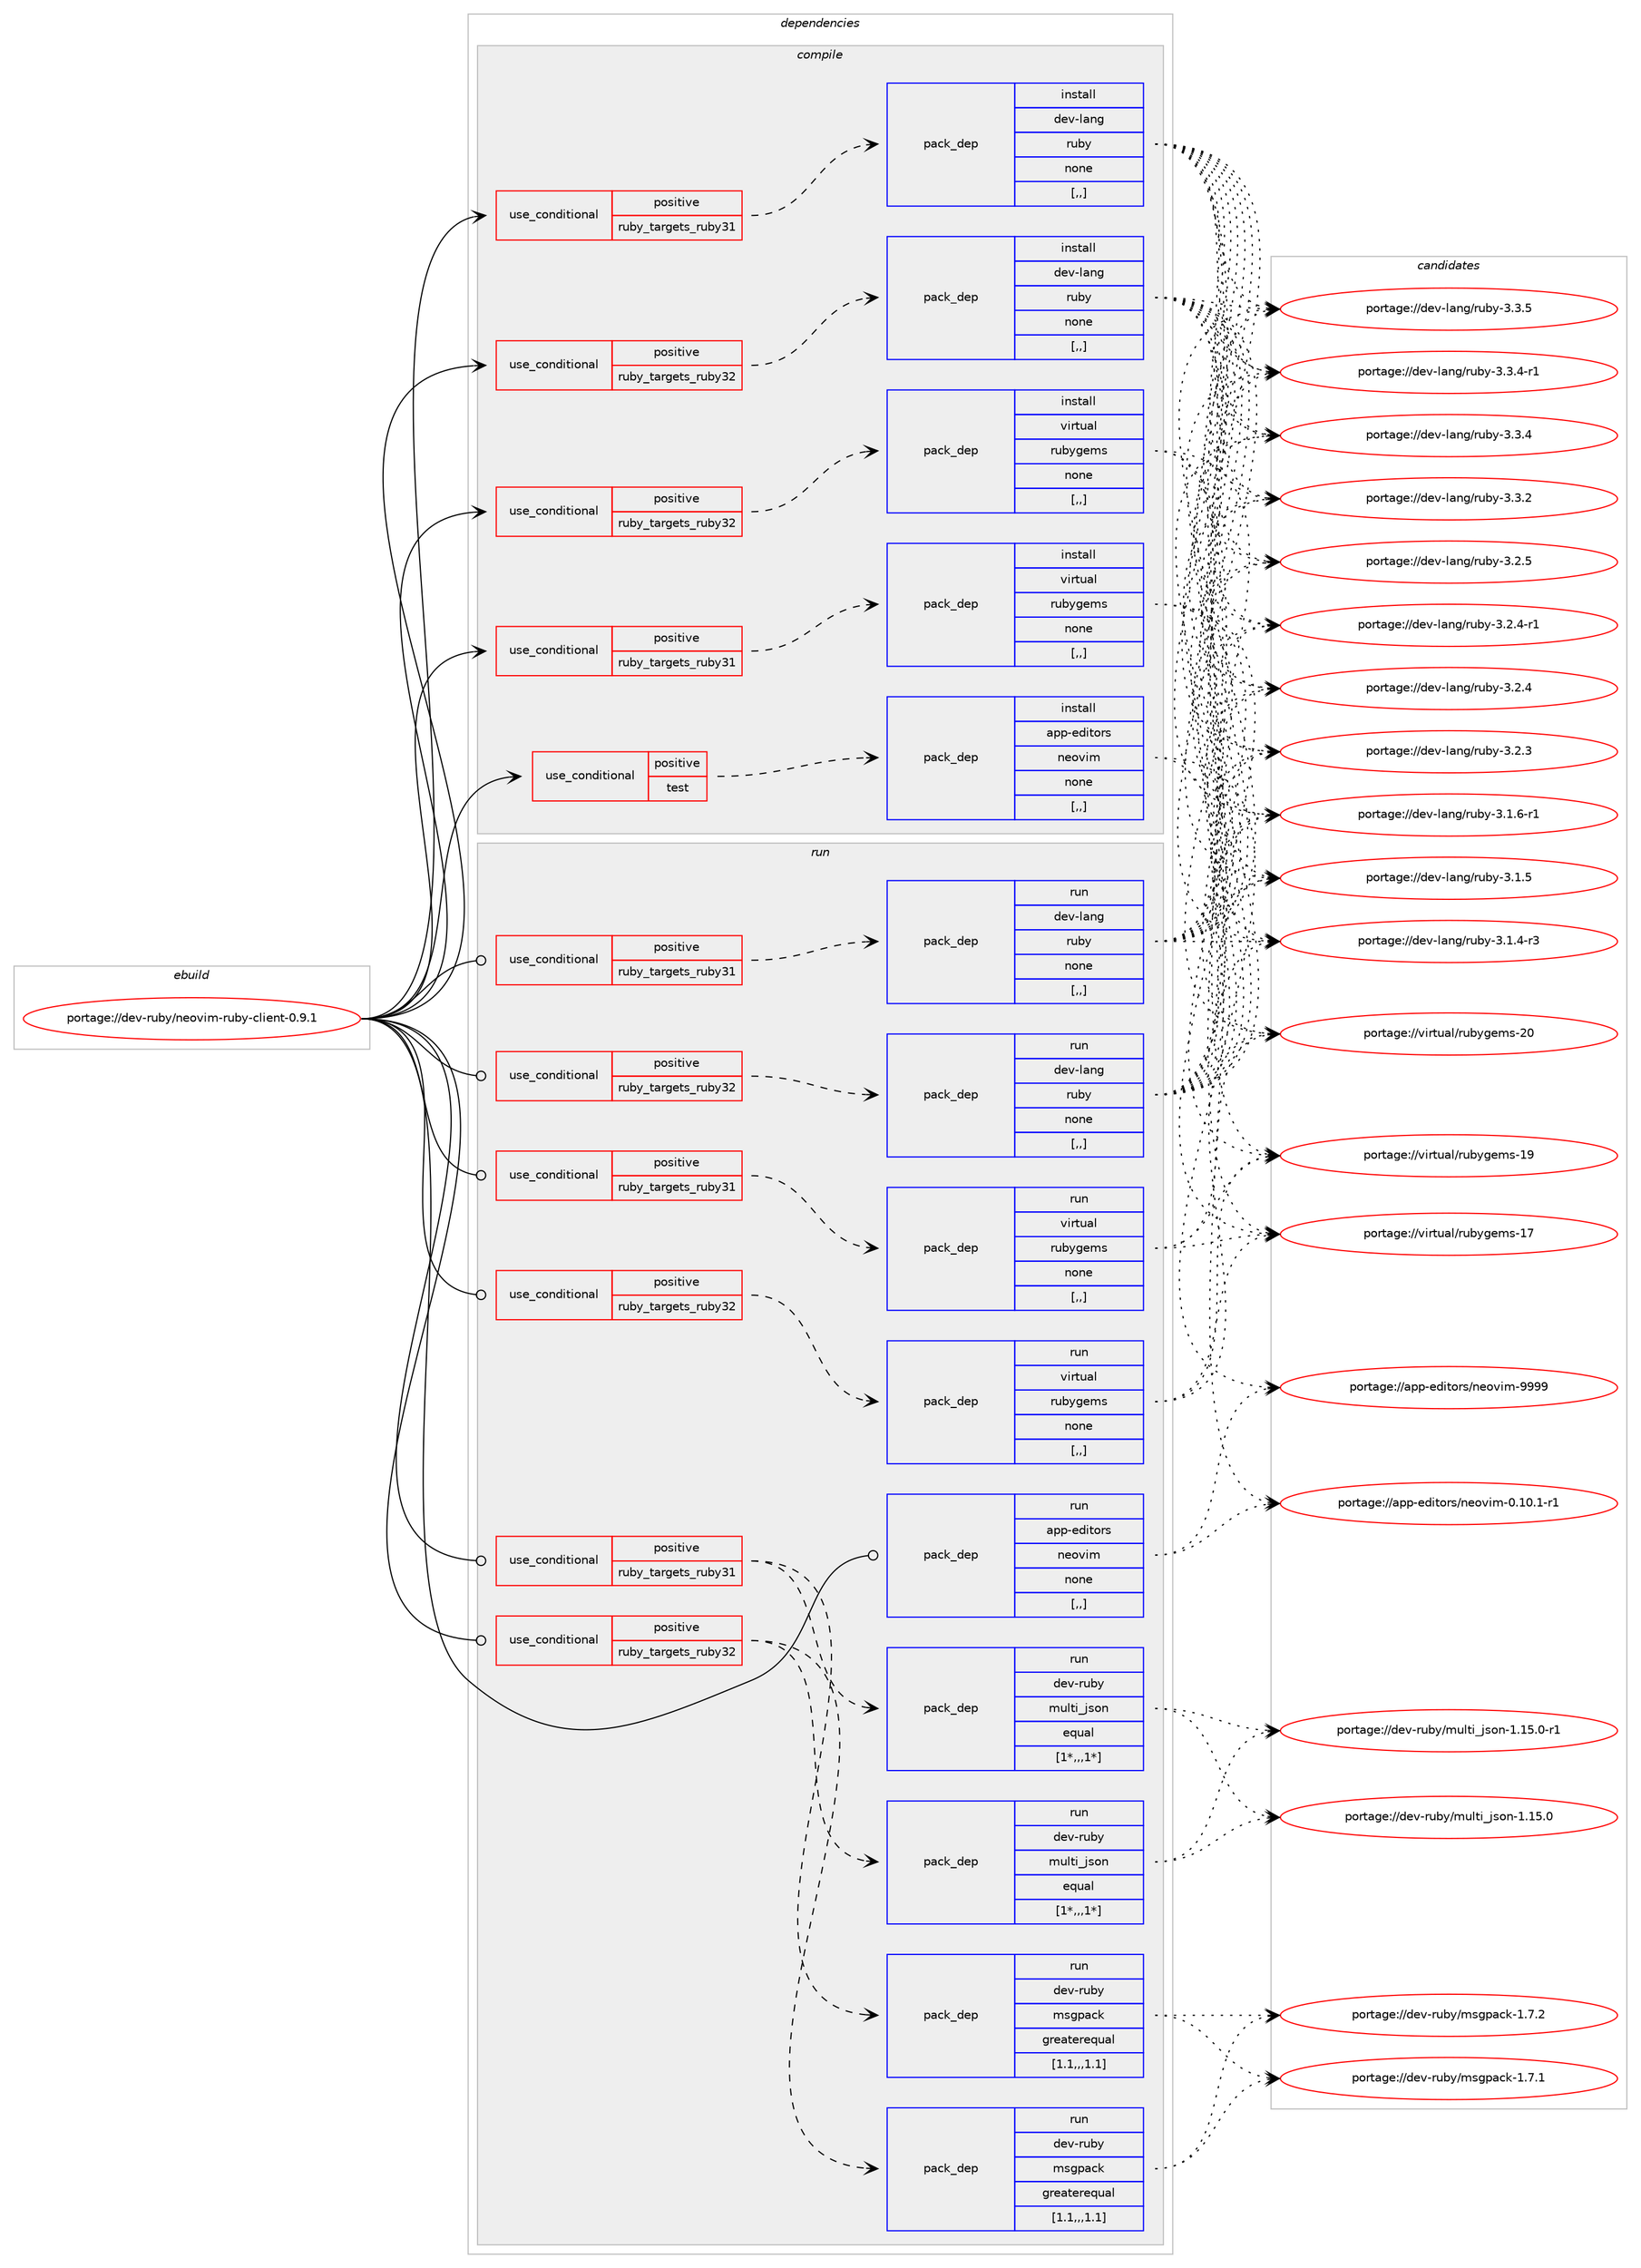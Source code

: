 digraph prolog {

# *************
# Graph options
# *************

newrank=true;
concentrate=true;
compound=true;
graph [rankdir=LR,fontname=Helvetica,fontsize=10,ranksep=1.5];#, ranksep=2.5, nodesep=0.2];
edge  [arrowhead=vee];
node  [fontname=Helvetica,fontsize=10];

# **********
# The ebuild
# **********

subgraph cluster_leftcol {
color=gray;
label=<<i>ebuild</i>>;
id [label="portage://dev-ruby/neovim-ruby-client-0.9.1", color=red, width=4, href="../dev-ruby/neovim-ruby-client-0.9.1.svg"];
}

# ****************
# The dependencies
# ****************

subgraph cluster_midcol {
color=gray;
label=<<i>dependencies</i>>;
subgraph cluster_compile {
fillcolor="#eeeeee";
style=filled;
label=<<i>compile</i>>;
subgraph cond182516 {
dependency687970 [label=<<TABLE BORDER="0" CELLBORDER="1" CELLSPACING="0" CELLPADDING="4"><TR><TD ROWSPAN="3" CELLPADDING="10">use_conditional</TD></TR><TR><TD>positive</TD></TR><TR><TD>ruby_targets_ruby31</TD></TR></TABLE>>, shape=none, color=red];
subgraph pack500517 {
dependency687971 [label=<<TABLE BORDER="0" CELLBORDER="1" CELLSPACING="0" CELLPADDING="4" WIDTH="220"><TR><TD ROWSPAN="6" CELLPADDING="30">pack_dep</TD></TR><TR><TD WIDTH="110">install</TD></TR><TR><TD>dev-lang</TD></TR><TR><TD>ruby</TD></TR><TR><TD>none</TD></TR><TR><TD>[,,]</TD></TR></TABLE>>, shape=none, color=blue];
}
dependency687970:e -> dependency687971:w [weight=20,style="dashed",arrowhead="vee"];
}
id:e -> dependency687970:w [weight=20,style="solid",arrowhead="vee"];
subgraph cond182517 {
dependency687972 [label=<<TABLE BORDER="0" CELLBORDER="1" CELLSPACING="0" CELLPADDING="4"><TR><TD ROWSPAN="3" CELLPADDING="10">use_conditional</TD></TR><TR><TD>positive</TD></TR><TR><TD>ruby_targets_ruby31</TD></TR></TABLE>>, shape=none, color=red];
subgraph pack500518 {
dependency687973 [label=<<TABLE BORDER="0" CELLBORDER="1" CELLSPACING="0" CELLPADDING="4" WIDTH="220"><TR><TD ROWSPAN="6" CELLPADDING="30">pack_dep</TD></TR><TR><TD WIDTH="110">install</TD></TR><TR><TD>virtual</TD></TR><TR><TD>rubygems</TD></TR><TR><TD>none</TD></TR><TR><TD>[,,]</TD></TR></TABLE>>, shape=none, color=blue];
}
dependency687972:e -> dependency687973:w [weight=20,style="dashed",arrowhead="vee"];
}
id:e -> dependency687972:w [weight=20,style="solid",arrowhead="vee"];
subgraph cond182518 {
dependency687974 [label=<<TABLE BORDER="0" CELLBORDER="1" CELLSPACING="0" CELLPADDING="4"><TR><TD ROWSPAN="3" CELLPADDING="10">use_conditional</TD></TR><TR><TD>positive</TD></TR><TR><TD>ruby_targets_ruby32</TD></TR></TABLE>>, shape=none, color=red];
subgraph pack500519 {
dependency687975 [label=<<TABLE BORDER="0" CELLBORDER="1" CELLSPACING="0" CELLPADDING="4" WIDTH="220"><TR><TD ROWSPAN="6" CELLPADDING="30">pack_dep</TD></TR><TR><TD WIDTH="110">install</TD></TR><TR><TD>dev-lang</TD></TR><TR><TD>ruby</TD></TR><TR><TD>none</TD></TR><TR><TD>[,,]</TD></TR></TABLE>>, shape=none, color=blue];
}
dependency687974:e -> dependency687975:w [weight=20,style="dashed",arrowhead="vee"];
}
id:e -> dependency687974:w [weight=20,style="solid",arrowhead="vee"];
subgraph cond182519 {
dependency687976 [label=<<TABLE BORDER="0" CELLBORDER="1" CELLSPACING="0" CELLPADDING="4"><TR><TD ROWSPAN="3" CELLPADDING="10">use_conditional</TD></TR><TR><TD>positive</TD></TR><TR><TD>ruby_targets_ruby32</TD></TR></TABLE>>, shape=none, color=red];
subgraph pack500520 {
dependency687977 [label=<<TABLE BORDER="0" CELLBORDER="1" CELLSPACING="0" CELLPADDING="4" WIDTH="220"><TR><TD ROWSPAN="6" CELLPADDING="30">pack_dep</TD></TR><TR><TD WIDTH="110">install</TD></TR><TR><TD>virtual</TD></TR><TR><TD>rubygems</TD></TR><TR><TD>none</TD></TR><TR><TD>[,,]</TD></TR></TABLE>>, shape=none, color=blue];
}
dependency687976:e -> dependency687977:w [weight=20,style="dashed",arrowhead="vee"];
}
id:e -> dependency687976:w [weight=20,style="solid",arrowhead="vee"];
subgraph cond182520 {
dependency687978 [label=<<TABLE BORDER="0" CELLBORDER="1" CELLSPACING="0" CELLPADDING="4"><TR><TD ROWSPAN="3" CELLPADDING="10">use_conditional</TD></TR><TR><TD>positive</TD></TR><TR><TD>test</TD></TR></TABLE>>, shape=none, color=red];
subgraph pack500521 {
dependency687979 [label=<<TABLE BORDER="0" CELLBORDER="1" CELLSPACING="0" CELLPADDING="4" WIDTH="220"><TR><TD ROWSPAN="6" CELLPADDING="30">pack_dep</TD></TR><TR><TD WIDTH="110">install</TD></TR><TR><TD>app-editors</TD></TR><TR><TD>neovim</TD></TR><TR><TD>none</TD></TR><TR><TD>[,,]</TD></TR></TABLE>>, shape=none, color=blue];
}
dependency687978:e -> dependency687979:w [weight=20,style="dashed",arrowhead="vee"];
}
id:e -> dependency687978:w [weight=20,style="solid",arrowhead="vee"];
}
subgraph cluster_compileandrun {
fillcolor="#eeeeee";
style=filled;
label=<<i>compile and run</i>>;
}
subgraph cluster_run {
fillcolor="#eeeeee";
style=filled;
label=<<i>run</i>>;
subgraph cond182521 {
dependency687980 [label=<<TABLE BORDER="0" CELLBORDER="1" CELLSPACING="0" CELLPADDING="4"><TR><TD ROWSPAN="3" CELLPADDING="10">use_conditional</TD></TR><TR><TD>positive</TD></TR><TR><TD>ruby_targets_ruby31</TD></TR></TABLE>>, shape=none, color=red];
subgraph pack500522 {
dependency687981 [label=<<TABLE BORDER="0" CELLBORDER="1" CELLSPACING="0" CELLPADDING="4" WIDTH="220"><TR><TD ROWSPAN="6" CELLPADDING="30">pack_dep</TD></TR><TR><TD WIDTH="110">run</TD></TR><TR><TD>dev-lang</TD></TR><TR><TD>ruby</TD></TR><TR><TD>none</TD></TR><TR><TD>[,,]</TD></TR></TABLE>>, shape=none, color=blue];
}
dependency687980:e -> dependency687981:w [weight=20,style="dashed",arrowhead="vee"];
}
id:e -> dependency687980:w [weight=20,style="solid",arrowhead="odot"];
subgraph cond182522 {
dependency687982 [label=<<TABLE BORDER="0" CELLBORDER="1" CELLSPACING="0" CELLPADDING="4"><TR><TD ROWSPAN="3" CELLPADDING="10">use_conditional</TD></TR><TR><TD>positive</TD></TR><TR><TD>ruby_targets_ruby31</TD></TR></TABLE>>, shape=none, color=red];
subgraph pack500523 {
dependency687983 [label=<<TABLE BORDER="0" CELLBORDER="1" CELLSPACING="0" CELLPADDING="4" WIDTH="220"><TR><TD ROWSPAN="6" CELLPADDING="30">pack_dep</TD></TR><TR><TD WIDTH="110">run</TD></TR><TR><TD>dev-ruby</TD></TR><TR><TD>msgpack</TD></TR><TR><TD>greaterequal</TD></TR><TR><TD>[1.1,,,1.1]</TD></TR></TABLE>>, shape=none, color=blue];
}
dependency687982:e -> dependency687983:w [weight=20,style="dashed",arrowhead="vee"];
subgraph pack500524 {
dependency687984 [label=<<TABLE BORDER="0" CELLBORDER="1" CELLSPACING="0" CELLPADDING="4" WIDTH="220"><TR><TD ROWSPAN="6" CELLPADDING="30">pack_dep</TD></TR><TR><TD WIDTH="110">run</TD></TR><TR><TD>dev-ruby</TD></TR><TR><TD>multi_json</TD></TR><TR><TD>equal</TD></TR><TR><TD>[1*,,,1*]</TD></TR></TABLE>>, shape=none, color=blue];
}
dependency687982:e -> dependency687984:w [weight=20,style="dashed",arrowhead="vee"];
}
id:e -> dependency687982:w [weight=20,style="solid",arrowhead="odot"];
subgraph cond182523 {
dependency687985 [label=<<TABLE BORDER="0" CELLBORDER="1" CELLSPACING="0" CELLPADDING="4"><TR><TD ROWSPAN="3" CELLPADDING="10">use_conditional</TD></TR><TR><TD>positive</TD></TR><TR><TD>ruby_targets_ruby31</TD></TR></TABLE>>, shape=none, color=red];
subgraph pack500525 {
dependency687986 [label=<<TABLE BORDER="0" CELLBORDER="1" CELLSPACING="0" CELLPADDING="4" WIDTH="220"><TR><TD ROWSPAN="6" CELLPADDING="30">pack_dep</TD></TR><TR><TD WIDTH="110">run</TD></TR><TR><TD>virtual</TD></TR><TR><TD>rubygems</TD></TR><TR><TD>none</TD></TR><TR><TD>[,,]</TD></TR></TABLE>>, shape=none, color=blue];
}
dependency687985:e -> dependency687986:w [weight=20,style="dashed",arrowhead="vee"];
}
id:e -> dependency687985:w [weight=20,style="solid",arrowhead="odot"];
subgraph cond182524 {
dependency687987 [label=<<TABLE BORDER="0" CELLBORDER="1" CELLSPACING="0" CELLPADDING="4"><TR><TD ROWSPAN="3" CELLPADDING="10">use_conditional</TD></TR><TR><TD>positive</TD></TR><TR><TD>ruby_targets_ruby32</TD></TR></TABLE>>, shape=none, color=red];
subgraph pack500526 {
dependency687988 [label=<<TABLE BORDER="0" CELLBORDER="1" CELLSPACING="0" CELLPADDING="4" WIDTH="220"><TR><TD ROWSPAN="6" CELLPADDING="30">pack_dep</TD></TR><TR><TD WIDTH="110">run</TD></TR><TR><TD>dev-lang</TD></TR><TR><TD>ruby</TD></TR><TR><TD>none</TD></TR><TR><TD>[,,]</TD></TR></TABLE>>, shape=none, color=blue];
}
dependency687987:e -> dependency687988:w [weight=20,style="dashed",arrowhead="vee"];
}
id:e -> dependency687987:w [weight=20,style="solid",arrowhead="odot"];
subgraph cond182525 {
dependency687989 [label=<<TABLE BORDER="0" CELLBORDER="1" CELLSPACING="0" CELLPADDING="4"><TR><TD ROWSPAN="3" CELLPADDING="10">use_conditional</TD></TR><TR><TD>positive</TD></TR><TR><TD>ruby_targets_ruby32</TD></TR></TABLE>>, shape=none, color=red];
subgraph pack500527 {
dependency687990 [label=<<TABLE BORDER="0" CELLBORDER="1" CELLSPACING="0" CELLPADDING="4" WIDTH="220"><TR><TD ROWSPAN="6" CELLPADDING="30">pack_dep</TD></TR><TR><TD WIDTH="110">run</TD></TR><TR><TD>dev-ruby</TD></TR><TR><TD>msgpack</TD></TR><TR><TD>greaterequal</TD></TR><TR><TD>[1.1,,,1.1]</TD></TR></TABLE>>, shape=none, color=blue];
}
dependency687989:e -> dependency687990:w [weight=20,style="dashed",arrowhead="vee"];
subgraph pack500528 {
dependency687991 [label=<<TABLE BORDER="0" CELLBORDER="1" CELLSPACING="0" CELLPADDING="4" WIDTH="220"><TR><TD ROWSPAN="6" CELLPADDING="30">pack_dep</TD></TR><TR><TD WIDTH="110">run</TD></TR><TR><TD>dev-ruby</TD></TR><TR><TD>multi_json</TD></TR><TR><TD>equal</TD></TR><TR><TD>[1*,,,1*]</TD></TR></TABLE>>, shape=none, color=blue];
}
dependency687989:e -> dependency687991:w [weight=20,style="dashed",arrowhead="vee"];
}
id:e -> dependency687989:w [weight=20,style="solid",arrowhead="odot"];
subgraph cond182526 {
dependency687992 [label=<<TABLE BORDER="0" CELLBORDER="1" CELLSPACING="0" CELLPADDING="4"><TR><TD ROWSPAN="3" CELLPADDING="10">use_conditional</TD></TR><TR><TD>positive</TD></TR><TR><TD>ruby_targets_ruby32</TD></TR></TABLE>>, shape=none, color=red];
subgraph pack500529 {
dependency687993 [label=<<TABLE BORDER="0" CELLBORDER="1" CELLSPACING="0" CELLPADDING="4" WIDTH="220"><TR><TD ROWSPAN="6" CELLPADDING="30">pack_dep</TD></TR><TR><TD WIDTH="110">run</TD></TR><TR><TD>virtual</TD></TR><TR><TD>rubygems</TD></TR><TR><TD>none</TD></TR><TR><TD>[,,]</TD></TR></TABLE>>, shape=none, color=blue];
}
dependency687992:e -> dependency687993:w [weight=20,style="dashed",arrowhead="vee"];
}
id:e -> dependency687992:w [weight=20,style="solid",arrowhead="odot"];
subgraph pack500530 {
dependency687994 [label=<<TABLE BORDER="0" CELLBORDER="1" CELLSPACING="0" CELLPADDING="4" WIDTH="220"><TR><TD ROWSPAN="6" CELLPADDING="30">pack_dep</TD></TR><TR><TD WIDTH="110">run</TD></TR><TR><TD>app-editors</TD></TR><TR><TD>neovim</TD></TR><TR><TD>none</TD></TR><TR><TD>[,,]</TD></TR></TABLE>>, shape=none, color=blue];
}
id:e -> dependency687994:w [weight=20,style="solid",arrowhead="odot"];
}
}

# **************
# The candidates
# **************

subgraph cluster_choices {
rank=same;
color=gray;
label=<<i>candidates</i>>;

subgraph choice500517 {
color=black;
nodesep=1;
choice10010111845108971101034711411798121455146514653 [label="portage://dev-lang/ruby-3.3.5", color=red, width=4,href="../dev-lang/ruby-3.3.5.svg"];
choice100101118451089711010347114117981214551465146524511449 [label="portage://dev-lang/ruby-3.3.4-r1", color=red, width=4,href="../dev-lang/ruby-3.3.4-r1.svg"];
choice10010111845108971101034711411798121455146514652 [label="portage://dev-lang/ruby-3.3.4", color=red, width=4,href="../dev-lang/ruby-3.3.4.svg"];
choice10010111845108971101034711411798121455146514650 [label="portage://dev-lang/ruby-3.3.2", color=red, width=4,href="../dev-lang/ruby-3.3.2.svg"];
choice10010111845108971101034711411798121455146504653 [label="portage://dev-lang/ruby-3.2.5", color=red, width=4,href="../dev-lang/ruby-3.2.5.svg"];
choice100101118451089711010347114117981214551465046524511449 [label="portage://dev-lang/ruby-3.2.4-r1", color=red, width=4,href="../dev-lang/ruby-3.2.4-r1.svg"];
choice10010111845108971101034711411798121455146504652 [label="portage://dev-lang/ruby-3.2.4", color=red, width=4,href="../dev-lang/ruby-3.2.4.svg"];
choice10010111845108971101034711411798121455146504651 [label="portage://dev-lang/ruby-3.2.3", color=red, width=4,href="../dev-lang/ruby-3.2.3.svg"];
choice100101118451089711010347114117981214551464946544511449 [label="portage://dev-lang/ruby-3.1.6-r1", color=red, width=4,href="../dev-lang/ruby-3.1.6-r1.svg"];
choice10010111845108971101034711411798121455146494653 [label="portage://dev-lang/ruby-3.1.5", color=red, width=4,href="../dev-lang/ruby-3.1.5.svg"];
choice100101118451089711010347114117981214551464946524511451 [label="portage://dev-lang/ruby-3.1.4-r3", color=red, width=4,href="../dev-lang/ruby-3.1.4-r3.svg"];
dependency687971:e -> choice10010111845108971101034711411798121455146514653:w [style=dotted,weight="100"];
dependency687971:e -> choice100101118451089711010347114117981214551465146524511449:w [style=dotted,weight="100"];
dependency687971:e -> choice10010111845108971101034711411798121455146514652:w [style=dotted,weight="100"];
dependency687971:e -> choice10010111845108971101034711411798121455146514650:w [style=dotted,weight="100"];
dependency687971:e -> choice10010111845108971101034711411798121455146504653:w [style=dotted,weight="100"];
dependency687971:e -> choice100101118451089711010347114117981214551465046524511449:w [style=dotted,weight="100"];
dependency687971:e -> choice10010111845108971101034711411798121455146504652:w [style=dotted,weight="100"];
dependency687971:e -> choice10010111845108971101034711411798121455146504651:w [style=dotted,weight="100"];
dependency687971:e -> choice100101118451089711010347114117981214551464946544511449:w [style=dotted,weight="100"];
dependency687971:e -> choice10010111845108971101034711411798121455146494653:w [style=dotted,weight="100"];
dependency687971:e -> choice100101118451089711010347114117981214551464946524511451:w [style=dotted,weight="100"];
}
subgraph choice500518 {
color=black;
nodesep=1;
choice118105114116117971084711411798121103101109115455048 [label="portage://virtual/rubygems-20", color=red, width=4,href="../virtual/rubygems-20.svg"];
choice118105114116117971084711411798121103101109115454957 [label="portage://virtual/rubygems-19", color=red, width=4,href="../virtual/rubygems-19.svg"];
choice118105114116117971084711411798121103101109115454955 [label="portage://virtual/rubygems-17", color=red, width=4,href="../virtual/rubygems-17.svg"];
dependency687973:e -> choice118105114116117971084711411798121103101109115455048:w [style=dotted,weight="100"];
dependency687973:e -> choice118105114116117971084711411798121103101109115454957:w [style=dotted,weight="100"];
dependency687973:e -> choice118105114116117971084711411798121103101109115454955:w [style=dotted,weight="100"];
}
subgraph choice500519 {
color=black;
nodesep=1;
choice10010111845108971101034711411798121455146514653 [label="portage://dev-lang/ruby-3.3.5", color=red, width=4,href="../dev-lang/ruby-3.3.5.svg"];
choice100101118451089711010347114117981214551465146524511449 [label="portage://dev-lang/ruby-3.3.4-r1", color=red, width=4,href="../dev-lang/ruby-3.3.4-r1.svg"];
choice10010111845108971101034711411798121455146514652 [label="portage://dev-lang/ruby-3.3.4", color=red, width=4,href="../dev-lang/ruby-3.3.4.svg"];
choice10010111845108971101034711411798121455146514650 [label="portage://dev-lang/ruby-3.3.2", color=red, width=4,href="../dev-lang/ruby-3.3.2.svg"];
choice10010111845108971101034711411798121455146504653 [label="portage://dev-lang/ruby-3.2.5", color=red, width=4,href="../dev-lang/ruby-3.2.5.svg"];
choice100101118451089711010347114117981214551465046524511449 [label="portage://dev-lang/ruby-3.2.4-r1", color=red, width=4,href="../dev-lang/ruby-3.2.4-r1.svg"];
choice10010111845108971101034711411798121455146504652 [label="portage://dev-lang/ruby-3.2.4", color=red, width=4,href="../dev-lang/ruby-3.2.4.svg"];
choice10010111845108971101034711411798121455146504651 [label="portage://dev-lang/ruby-3.2.3", color=red, width=4,href="../dev-lang/ruby-3.2.3.svg"];
choice100101118451089711010347114117981214551464946544511449 [label="portage://dev-lang/ruby-3.1.6-r1", color=red, width=4,href="../dev-lang/ruby-3.1.6-r1.svg"];
choice10010111845108971101034711411798121455146494653 [label="portage://dev-lang/ruby-3.1.5", color=red, width=4,href="../dev-lang/ruby-3.1.5.svg"];
choice100101118451089711010347114117981214551464946524511451 [label="portage://dev-lang/ruby-3.1.4-r3", color=red, width=4,href="../dev-lang/ruby-3.1.4-r3.svg"];
dependency687975:e -> choice10010111845108971101034711411798121455146514653:w [style=dotted,weight="100"];
dependency687975:e -> choice100101118451089711010347114117981214551465146524511449:w [style=dotted,weight="100"];
dependency687975:e -> choice10010111845108971101034711411798121455146514652:w [style=dotted,weight="100"];
dependency687975:e -> choice10010111845108971101034711411798121455146514650:w [style=dotted,weight="100"];
dependency687975:e -> choice10010111845108971101034711411798121455146504653:w [style=dotted,weight="100"];
dependency687975:e -> choice100101118451089711010347114117981214551465046524511449:w [style=dotted,weight="100"];
dependency687975:e -> choice10010111845108971101034711411798121455146504652:w [style=dotted,weight="100"];
dependency687975:e -> choice10010111845108971101034711411798121455146504651:w [style=dotted,weight="100"];
dependency687975:e -> choice100101118451089711010347114117981214551464946544511449:w [style=dotted,weight="100"];
dependency687975:e -> choice10010111845108971101034711411798121455146494653:w [style=dotted,weight="100"];
dependency687975:e -> choice100101118451089711010347114117981214551464946524511451:w [style=dotted,weight="100"];
}
subgraph choice500520 {
color=black;
nodesep=1;
choice118105114116117971084711411798121103101109115455048 [label="portage://virtual/rubygems-20", color=red, width=4,href="../virtual/rubygems-20.svg"];
choice118105114116117971084711411798121103101109115454957 [label="portage://virtual/rubygems-19", color=red, width=4,href="../virtual/rubygems-19.svg"];
choice118105114116117971084711411798121103101109115454955 [label="portage://virtual/rubygems-17", color=red, width=4,href="../virtual/rubygems-17.svg"];
dependency687977:e -> choice118105114116117971084711411798121103101109115455048:w [style=dotted,weight="100"];
dependency687977:e -> choice118105114116117971084711411798121103101109115454957:w [style=dotted,weight="100"];
dependency687977:e -> choice118105114116117971084711411798121103101109115454955:w [style=dotted,weight="100"];
}
subgraph choice500521 {
color=black;
nodesep=1;
choice9711211245101100105116111114115471101011111181051094557575757 [label="portage://app-editors/neovim-9999", color=red, width=4,href="../app-editors/neovim-9999.svg"];
choice971121124510110010511611111411547110101111118105109454846494846494511449 [label="portage://app-editors/neovim-0.10.1-r1", color=red, width=4,href="../app-editors/neovim-0.10.1-r1.svg"];
dependency687979:e -> choice9711211245101100105116111114115471101011111181051094557575757:w [style=dotted,weight="100"];
dependency687979:e -> choice971121124510110010511611111411547110101111118105109454846494846494511449:w [style=dotted,weight="100"];
}
subgraph choice500522 {
color=black;
nodesep=1;
choice10010111845108971101034711411798121455146514653 [label="portage://dev-lang/ruby-3.3.5", color=red, width=4,href="../dev-lang/ruby-3.3.5.svg"];
choice100101118451089711010347114117981214551465146524511449 [label="portage://dev-lang/ruby-3.3.4-r1", color=red, width=4,href="../dev-lang/ruby-3.3.4-r1.svg"];
choice10010111845108971101034711411798121455146514652 [label="portage://dev-lang/ruby-3.3.4", color=red, width=4,href="../dev-lang/ruby-3.3.4.svg"];
choice10010111845108971101034711411798121455146514650 [label="portage://dev-lang/ruby-3.3.2", color=red, width=4,href="../dev-lang/ruby-3.3.2.svg"];
choice10010111845108971101034711411798121455146504653 [label="portage://dev-lang/ruby-3.2.5", color=red, width=4,href="../dev-lang/ruby-3.2.5.svg"];
choice100101118451089711010347114117981214551465046524511449 [label="portage://dev-lang/ruby-3.2.4-r1", color=red, width=4,href="../dev-lang/ruby-3.2.4-r1.svg"];
choice10010111845108971101034711411798121455146504652 [label="portage://dev-lang/ruby-3.2.4", color=red, width=4,href="../dev-lang/ruby-3.2.4.svg"];
choice10010111845108971101034711411798121455146504651 [label="portage://dev-lang/ruby-3.2.3", color=red, width=4,href="../dev-lang/ruby-3.2.3.svg"];
choice100101118451089711010347114117981214551464946544511449 [label="portage://dev-lang/ruby-3.1.6-r1", color=red, width=4,href="../dev-lang/ruby-3.1.6-r1.svg"];
choice10010111845108971101034711411798121455146494653 [label="portage://dev-lang/ruby-3.1.5", color=red, width=4,href="../dev-lang/ruby-3.1.5.svg"];
choice100101118451089711010347114117981214551464946524511451 [label="portage://dev-lang/ruby-3.1.4-r3", color=red, width=4,href="../dev-lang/ruby-3.1.4-r3.svg"];
dependency687981:e -> choice10010111845108971101034711411798121455146514653:w [style=dotted,weight="100"];
dependency687981:e -> choice100101118451089711010347114117981214551465146524511449:w [style=dotted,weight="100"];
dependency687981:e -> choice10010111845108971101034711411798121455146514652:w [style=dotted,weight="100"];
dependency687981:e -> choice10010111845108971101034711411798121455146514650:w [style=dotted,weight="100"];
dependency687981:e -> choice10010111845108971101034711411798121455146504653:w [style=dotted,weight="100"];
dependency687981:e -> choice100101118451089711010347114117981214551465046524511449:w [style=dotted,weight="100"];
dependency687981:e -> choice10010111845108971101034711411798121455146504652:w [style=dotted,weight="100"];
dependency687981:e -> choice10010111845108971101034711411798121455146504651:w [style=dotted,weight="100"];
dependency687981:e -> choice100101118451089711010347114117981214551464946544511449:w [style=dotted,weight="100"];
dependency687981:e -> choice10010111845108971101034711411798121455146494653:w [style=dotted,weight="100"];
dependency687981:e -> choice100101118451089711010347114117981214551464946524511451:w [style=dotted,weight="100"];
}
subgraph choice500523 {
color=black;
nodesep=1;
choice1001011184511411798121471091151031129799107454946554650 [label="portage://dev-ruby/msgpack-1.7.2", color=red, width=4,href="../dev-ruby/msgpack-1.7.2.svg"];
choice1001011184511411798121471091151031129799107454946554649 [label="portage://dev-ruby/msgpack-1.7.1", color=red, width=4,href="../dev-ruby/msgpack-1.7.1.svg"];
dependency687983:e -> choice1001011184511411798121471091151031129799107454946554650:w [style=dotted,weight="100"];
dependency687983:e -> choice1001011184511411798121471091151031129799107454946554649:w [style=dotted,weight="100"];
}
subgraph choice500524 {
color=black;
nodesep=1;
choice10010111845114117981214710911710811610595106115111110454946495346484511449 [label="portage://dev-ruby/multi_json-1.15.0-r1", color=red, width=4,href="../dev-ruby/multi_json-1.15.0-r1.svg"];
choice1001011184511411798121471091171081161059510611511111045494649534648 [label="portage://dev-ruby/multi_json-1.15.0", color=red, width=4,href="../dev-ruby/multi_json-1.15.0.svg"];
dependency687984:e -> choice10010111845114117981214710911710811610595106115111110454946495346484511449:w [style=dotted,weight="100"];
dependency687984:e -> choice1001011184511411798121471091171081161059510611511111045494649534648:w [style=dotted,weight="100"];
}
subgraph choice500525 {
color=black;
nodesep=1;
choice118105114116117971084711411798121103101109115455048 [label="portage://virtual/rubygems-20", color=red, width=4,href="../virtual/rubygems-20.svg"];
choice118105114116117971084711411798121103101109115454957 [label="portage://virtual/rubygems-19", color=red, width=4,href="../virtual/rubygems-19.svg"];
choice118105114116117971084711411798121103101109115454955 [label="portage://virtual/rubygems-17", color=red, width=4,href="../virtual/rubygems-17.svg"];
dependency687986:e -> choice118105114116117971084711411798121103101109115455048:w [style=dotted,weight="100"];
dependency687986:e -> choice118105114116117971084711411798121103101109115454957:w [style=dotted,weight="100"];
dependency687986:e -> choice118105114116117971084711411798121103101109115454955:w [style=dotted,weight="100"];
}
subgraph choice500526 {
color=black;
nodesep=1;
choice10010111845108971101034711411798121455146514653 [label="portage://dev-lang/ruby-3.3.5", color=red, width=4,href="../dev-lang/ruby-3.3.5.svg"];
choice100101118451089711010347114117981214551465146524511449 [label="portage://dev-lang/ruby-3.3.4-r1", color=red, width=4,href="../dev-lang/ruby-3.3.4-r1.svg"];
choice10010111845108971101034711411798121455146514652 [label="portage://dev-lang/ruby-3.3.4", color=red, width=4,href="../dev-lang/ruby-3.3.4.svg"];
choice10010111845108971101034711411798121455146514650 [label="portage://dev-lang/ruby-3.3.2", color=red, width=4,href="../dev-lang/ruby-3.3.2.svg"];
choice10010111845108971101034711411798121455146504653 [label="portage://dev-lang/ruby-3.2.5", color=red, width=4,href="../dev-lang/ruby-3.2.5.svg"];
choice100101118451089711010347114117981214551465046524511449 [label="portage://dev-lang/ruby-3.2.4-r1", color=red, width=4,href="../dev-lang/ruby-3.2.4-r1.svg"];
choice10010111845108971101034711411798121455146504652 [label="portage://dev-lang/ruby-3.2.4", color=red, width=4,href="../dev-lang/ruby-3.2.4.svg"];
choice10010111845108971101034711411798121455146504651 [label="portage://dev-lang/ruby-3.2.3", color=red, width=4,href="../dev-lang/ruby-3.2.3.svg"];
choice100101118451089711010347114117981214551464946544511449 [label="portage://dev-lang/ruby-3.1.6-r1", color=red, width=4,href="../dev-lang/ruby-3.1.6-r1.svg"];
choice10010111845108971101034711411798121455146494653 [label="portage://dev-lang/ruby-3.1.5", color=red, width=4,href="../dev-lang/ruby-3.1.5.svg"];
choice100101118451089711010347114117981214551464946524511451 [label="portage://dev-lang/ruby-3.1.4-r3", color=red, width=4,href="../dev-lang/ruby-3.1.4-r3.svg"];
dependency687988:e -> choice10010111845108971101034711411798121455146514653:w [style=dotted,weight="100"];
dependency687988:e -> choice100101118451089711010347114117981214551465146524511449:w [style=dotted,weight="100"];
dependency687988:e -> choice10010111845108971101034711411798121455146514652:w [style=dotted,weight="100"];
dependency687988:e -> choice10010111845108971101034711411798121455146514650:w [style=dotted,weight="100"];
dependency687988:e -> choice10010111845108971101034711411798121455146504653:w [style=dotted,weight="100"];
dependency687988:e -> choice100101118451089711010347114117981214551465046524511449:w [style=dotted,weight="100"];
dependency687988:e -> choice10010111845108971101034711411798121455146504652:w [style=dotted,weight="100"];
dependency687988:e -> choice10010111845108971101034711411798121455146504651:w [style=dotted,weight="100"];
dependency687988:e -> choice100101118451089711010347114117981214551464946544511449:w [style=dotted,weight="100"];
dependency687988:e -> choice10010111845108971101034711411798121455146494653:w [style=dotted,weight="100"];
dependency687988:e -> choice100101118451089711010347114117981214551464946524511451:w [style=dotted,weight="100"];
}
subgraph choice500527 {
color=black;
nodesep=1;
choice1001011184511411798121471091151031129799107454946554650 [label="portage://dev-ruby/msgpack-1.7.2", color=red, width=4,href="../dev-ruby/msgpack-1.7.2.svg"];
choice1001011184511411798121471091151031129799107454946554649 [label="portage://dev-ruby/msgpack-1.7.1", color=red, width=4,href="../dev-ruby/msgpack-1.7.1.svg"];
dependency687990:e -> choice1001011184511411798121471091151031129799107454946554650:w [style=dotted,weight="100"];
dependency687990:e -> choice1001011184511411798121471091151031129799107454946554649:w [style=dotted,weight="100"];
}
subgraph choice500528 {
color=black;
nodesep=1;
choice10010111845114117981214710911710811610595106115111110454946495346484511449 [label="portage://dev-ruby/multi_json-1.15.0-r1", color=red, width=4,href="../dev-ruby/multi_json-1.15.0-r1.svg"];
choice1001011184511411798121471091171081161059510611511111045494649534648 [label="portage://dev-ruby/multi_json-1.15.0", color=red, width=4,href="../dev-ruby/multi_json-1.15.0.svg"];
dependency687991:e -> choice10010111845114117981214710911710811610595106115111110454946495346484511449:w [style=dotted,weight="100"];
dependency687991:e -> choice1001011184511411798121471091171081161059510611511111045494649534648:w [style=dotted,weight="100"];
}
subgraph choice500529 {
color=black;
nodesep=1;
choice118105114116117971084711411798121103101109115455048 [label="portage://virtual/rubygems-20", color=red, width=4,href="../virtual/rubygems-20.svg"];
choice118105114116117971084711411798121103101109115454957 [label="portage://virtual/rubygems-19", color=red, width=4,href="../virtual/rubygems-19.svg"];
choice118105114116117971084711411798121103101109115454955 [label="portage://virtual/rubygems-17", color=red, width=4,href="../virtual/rubygems-17.svg"];
dependency687993:e -> choice118105114116117971084711411798121103101109115455048:w [style=dotted,weight="100"];
dependency687993:e -> choice118105114116117971084711411798121103101109115454957:w [style=dotted,weight="100"];
dependency687993:e -> choice118105114116117971084711411798121103101109115454955:w [style=dotted,weight="100"];
}
subgraph choice500530 {
color=black;
nodesep=1;
choice9711211245101100105116111114115471101011111181051094557575757 [label="portage://app-editors/neovim-9999", color=red, width=4,href="../app-editors/neovim-9999.svg"];
choice971121124510110010511611111411547110101111118105109454846494846494511449 [label="portage://app-editors/neovim-0.10.1-r1", color=red, width=4,href="../app-editors/neovim-0.10.1-r1.svg"];
dependency687994:e -> choice9711211245101100105116111114115471101011111181051094557575757:w [style=dotted,weight="100"];
dependency687994:e -> choice971121124510110010511611111411547110101111118105109454846494846494511449:w [style=dotted,weight="100"];
}
}

}
